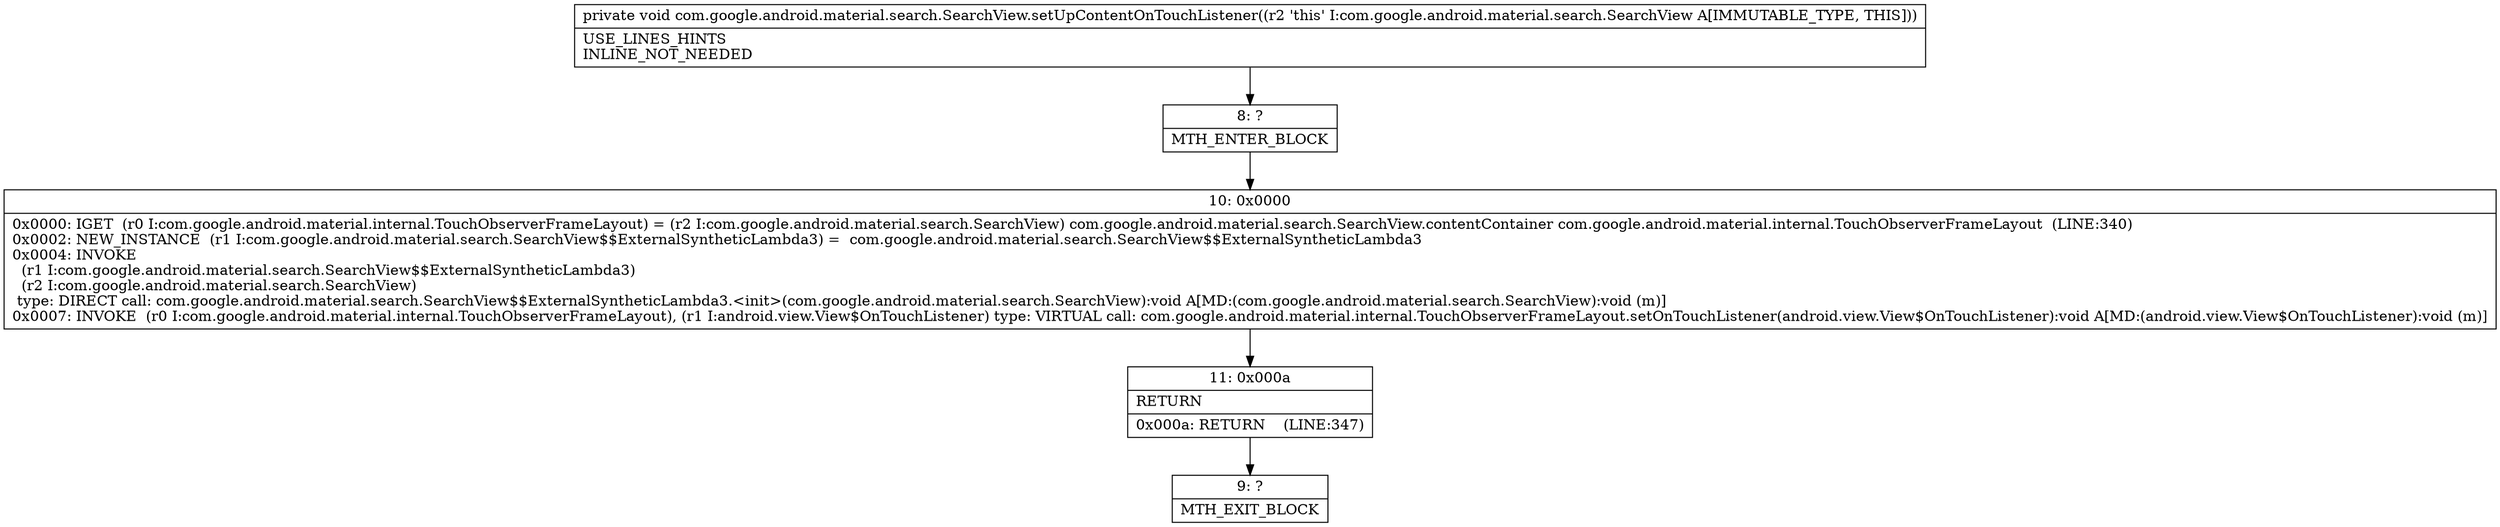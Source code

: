 digraph "CFG forcom.google.android.material.search.SearchView.setUpContentOnTouchListener()V" {
Node_8 [shape=record,label="{8\:\ ?|MTH_ENTER_BLOCK\l}"];
Node_10 [shape=record,label="{10\:\ 0x0000|0x0000: IGET  (r0 I:com.google.android.material.internal.TouchObserverFrameLayout) = (r2 I:com.google.android.material.search.SearchView) com.google.android.material.search.SearchView.contentContainer com.google.android.material.internal.TouchObserverFrameLayout  (LINE:340)\l0x0002: NEW_INSTANCE  (r1 I:com.google.android.material.search.SearchView$$ExternalSyntheticLambda3) =  com.google.android.material.search.SearchView$$ExternalSyntheticLambda3 \l0x0004: INVOKE  \l  (r1 I:com.google.android.material.search.SearchView$$ExternalSyntheticLambda3)\l  (r2 I:com.google.android.material.search.SearchView)\l type: DIRECT call: com.google.android.material.search.SearchView$$ExternalSyntheticLambda3.\<init\>(com.google.android.material.search.SearchView):void A[MD:(com.google.android.material.search.SearchView):void (m)]\l0x0007: INVOKE  (r0 I:com.google.android.material.internal.TouchObserverFrameLayout), (r1 I:android.view.View$OnTouchListener) type: VIRTUAL call: com.google.android.material.internal.TouchObserverFrameLayout.setOnTouchListener(android.view.View$OnTouchListener):void A[MD:(android.view.View$OnTouchListener):void (m)]\l}"];
Node_11 [shape=record,label="{11\:\ 0x000a|RETURN\l|0x000a: RETURN    (LINE:347)\l}"];
Node_9 [shape=record,label="{9\:\ ?|MTH_EXIT_BLOCK\l}"];
MethodNode[shape=record,label="{private void com.google.android.material.search.SearchView.setUpContentOnTouchListener((r2 'this' I:com.google.android.material.search.SearchView A[IMMUTABLE_TYPE, THIS]))  | USE_LINES_HINTS\lINLINE_NOT_NEEDED\l}"];
MethodNode -> Node_8;Node_8 -> Node_10;
Node_10 -> Node_11;
Node_11 -> Node_9;
}

